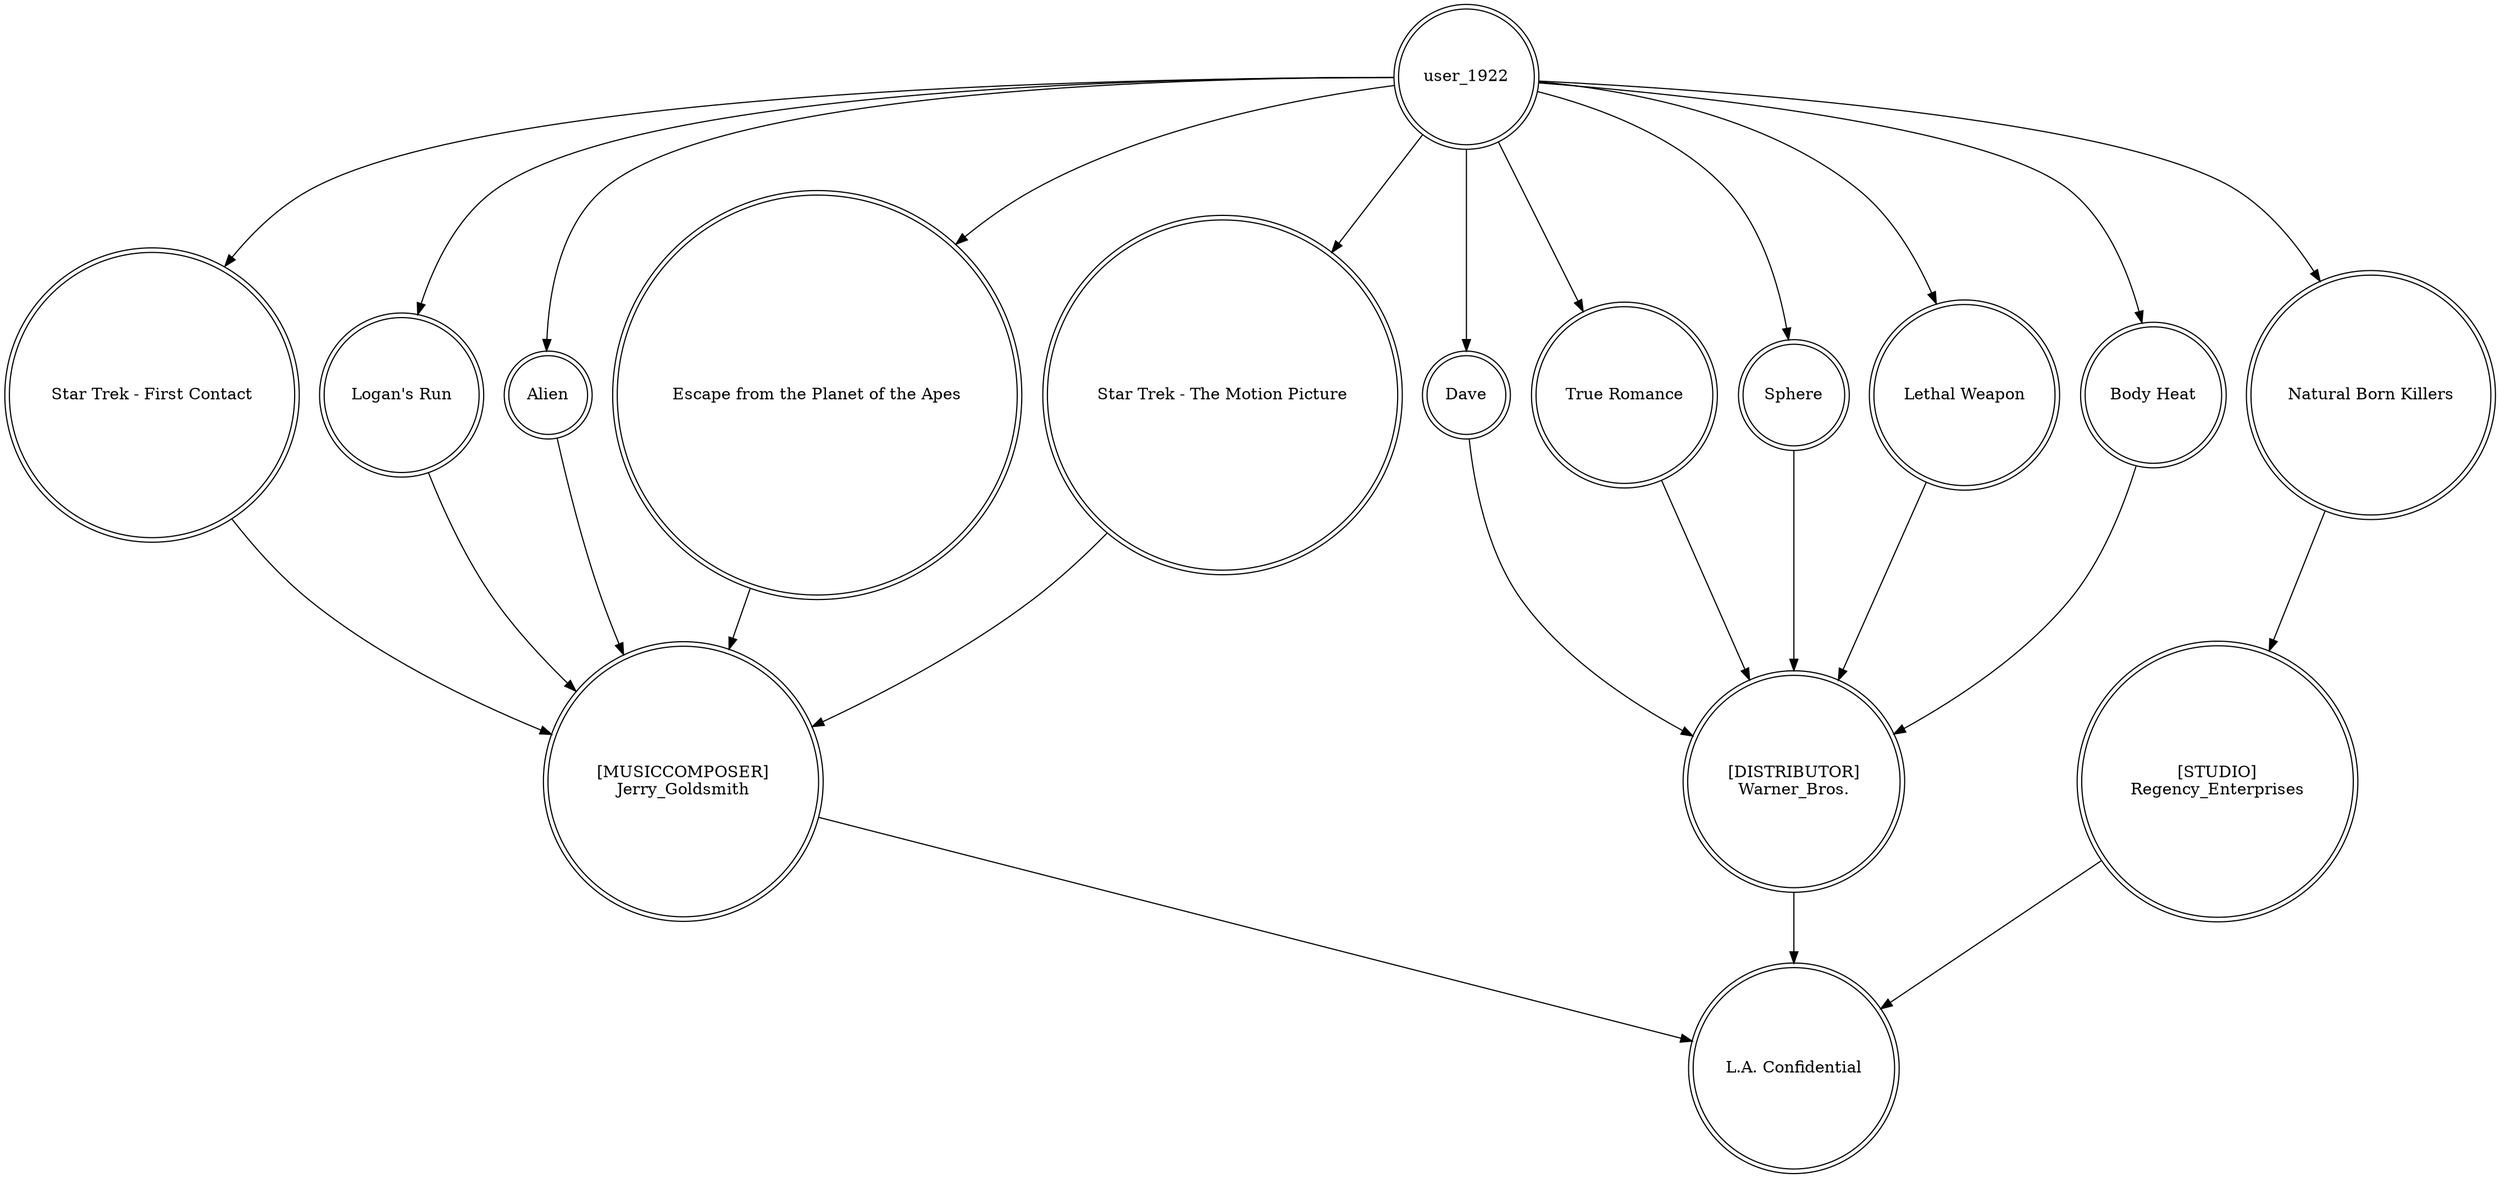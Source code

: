 digraph finite_state_machine {
	node [shape=doublecircle]
	"Star Trek - First Contact" -> "[MUSICCOMPOSER]
Jerry_Goldsmith"
	"Logan's Run" -> "[MUSICCOMPOSER]
Jerry_Goldsmith"
	Alien -> "[MUSICCOMPOSER]
Jerry_Goldsmith"
	Dave -> "[DISTRIBUTOR]
Warner_Bros."
	"True Romance" -> "[DISTRIBUTOR]
Warner_Bros."
	user_1922 -> Dave
	Sphere -> "[DISTRIBUTOR]
Warner_Bros."
	"[STUDIO]
Regency_Enterprises" -> "L.A. Confidential"
	"Natural Born Killers" -> "[STUDIO]
Regency_Enterprises"
	"Lethal Weapon" -> "[DISTRIBUTOR]
Warner_Bros."
	user_1922 -> "Escape from the Planet of the Apes"
	"Body Heat" -> "[DISTRIBUTOR]
Warner_Bros."
	user_1922 -> "Star Trek - The Motion Picture"
	user_1922 -> "Star Trek - First Contact"
	user_1922 -> "Lethal Weapon"
	user_1922 -> "Logan's Run"
	"Escape from the Planet of the Apes" -> "[MUSICCOMPOSER]
Jerry_Goldsmith"
	user_1922 -> Alien
	"Star Trek - The Motion Picture" -> "[MUSICCOMPOSER]
Jerry_Goldsmith"
	user_1922 -> "True Romance"
	"[DISTRIBUTOR]
Warner_Bros." -> "L.A. Confidential"
	user_1922 -> "Natural Born Killers"
	"[MUSICCOMPOSER]
Jerry_Goldsmith" -> "L.A. Confidential"
	user_1922 -> Sphere
	user_1922 -> "Body Heat"
}
